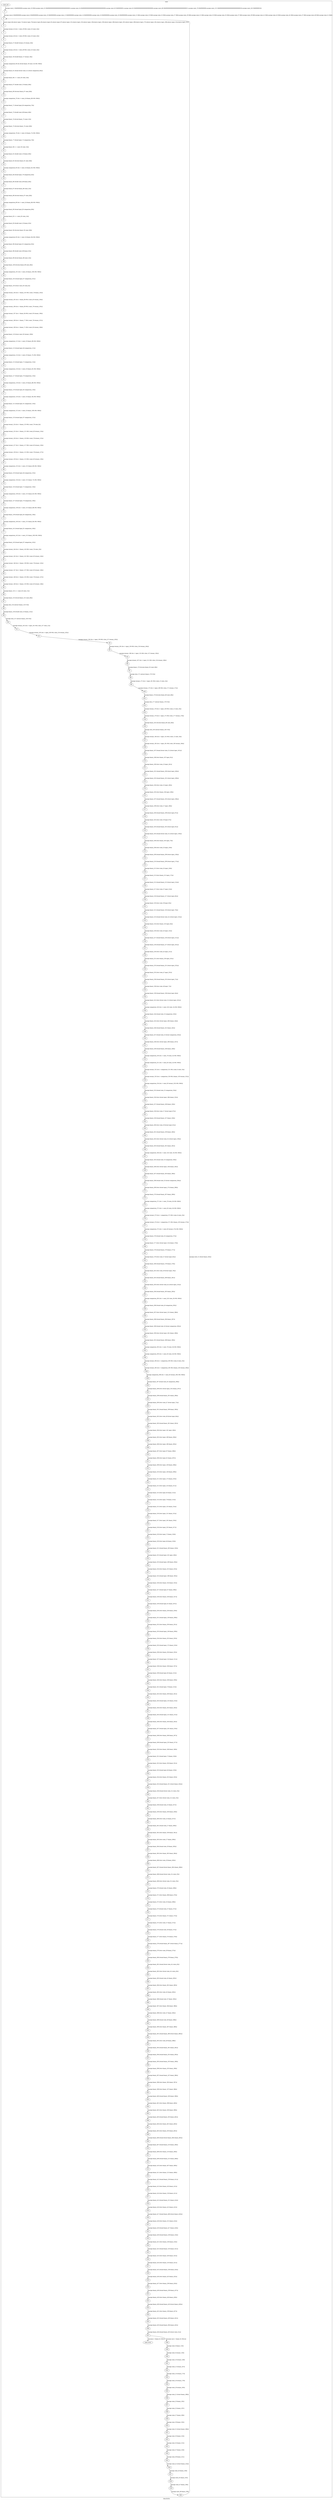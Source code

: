 digraph G {
label="Btor2XCFA";
subgraph cluster_0 {
label="main";
main_init[];
l1[];
l3[];
l4[];
l5[];
l6[];
l7[];
l8[];
l9[];
l10[];
l11[];
l12[];
l13[];
l14[];
l15[];
l16[];
l17[];
l18[];
l19[];
l20[];
l21[];
l22[];
l23[];
l24[];
l25[];
l26[];
l27[];
l28[];
l29[];
l30[];
l31[];
l32[];
l33[];
l34[];
l35[];
l36[];
l37[];
l38[];
l39[];
l40[];
l41[];
l42[];
l43[];
l44[];
l45[];
l46[];
l47[];
l48[];
l49[];
l50[];
l51[];
l52[];
l53[];
l54[];
l55[];
l56[];
l57[];
l58[];
l59[];
l60[];
l61[];
l62[];
l63[];
l64[];
l65[];
l66[];
l67[];
l68[];
l69[];
l70[];
l71[];
l72[];
l73[];
l74[];
l75[];
l76[];
l77[];
l78[];
l79[];
l80[];
l81[];
l82[];
l83[];
l84[];
l85[];
l86[];
l87[];
l88[];
l89[];
l90[];
l91[];
l92[];
l93[];
l94[];
l95[];
l96[];
l97[];
l98[];
l99[];
l100[];
l101[];
l102[];
l103[];
l104[];
l105[];
l106[];
l107[];
l108[];
l109[];
l110[];
l111[];
l112[];
l113[];
l114[];
l115[];
l116[];
l117[];
l118[];
l119[];
l120[];
l121[];
l122[];
l123[];
l124[];
l125[];
l126[];
l127[];
l128[];
l129[];
l130[];
l131[];
l132[];
l133[];
l134[];
l135[];
l136[];
l137[];
l138[];
l139[];
l140[];
l141[];
l142[];
l143[];
l144[];
l145[];
l146[];
l147[];
l148[];
l149[];
l150[];
l151[];
l152[];
l153[];
l154[];
l155[];
l156[];
l157[];
l158[];
l159[];
l160[];
l161[];
l162[];
l163[];
l164[];
l165[];
l166[];
l167[];
l168[];
l169[];
l170[];
l171[];
l172[];
l173[];
l174[];
l175[];
l176[];
l177[];
l178[];
l179[];
l180[];
l181[];
l182[];
l183[];
l184[];
l185[];
l186[];
l187[];
l188[];
l189[];
l190[];
l191[];
l192[];
l193[];
l194[];
l195[];
l196[];
l197[];
l198[];
l199[];
l200[];
l201[];
l202[];
l203[];
l204[];
l205[];
l206[];
l207[];
l208[];
l209[];
l210[];
l211[];
l212[];
l213[];
l214[];
l215[];
l216[];
l217[];
l218[];
l219[];
l220[];
l221[];
l222[];
l223[];
l224[];
l225[];
l226[];
l227[];
l228[];
l229[];
l230[];
l231[];
l232[];
l233[];
l234[];
l235[];
l236[];
l237[];
l238[];
l239[];
l240[];
l241[];
l242[];
l243[];
l244[];
l245[];
l246[];
l247[];
l248[];
l249[];
l250[];
l251[];
l252[];
l253[];
l254[];
l255[];
l256[];
l257[];
l258[];
l259[];
l260[];
l261[];
l262[];
l263[];
l264[];
l265[];
l266[];
l267[];
l268[];
l269[];
l270[];
l271[];
l272[];
l273[];
l274[];
l275[];
l276[];
l277[];
l278[];
l279[];
l280[];
l281[];
l282[];
l283[];
l284[];
l285[];
l286[];
l287[];
l288[];
l289[];
l290[];
l291[];
l292[];
l293[];
l294[];
l295[];
l296[];
l297[];
l298[];
l299[];
l300[];
l301[];
l302[];
l303[];
l304[];
l305[];
l306[];
l307[];
l308[];
l309[];
l310[];
l311[];
l312[];
l313[];
l314[];
l315[];
l316[];
l317[];
l318[];
l319[];
l320[];
l321[];
l322[];
l323[];
l324[];
l325[];
l326[];
l327[];
l328[];
l329[];
l330[];
l331[];
l332[];
l333[];
l334[];
l335[];
l336[];
l337[];
main_error[];
l338[];
l339[];
l340[];
l341[];
l342[];
l343[];
l344[];
l345[];
l346[];
l347[];
l348[];
l349[];
l350[];
l351[];
l352[];
l353[];
l354[];
l355[];
l356[];
l357[];
l358[];
l359[];
l360[];
main_init -> l1 [label="[(assign const_5 #b00000000),(assign const_20 #b0),(assign const_53 #b00000000000000000000000000000001),(assign const_54 #b00000000000000000000000000000000),(assign const_63 #b00000001),(assign const_65 #b000000000000000000000000),(assign const_68 #b00000000000000000000000000000011),(assign const_78 #b00000000),(assign const_131 #b00000000000000000000000000000010),(assign const_242 #b00000010)] "];
l3 -> l4 [label="[(havoc input_64),(havoc input_72),(havoc input_79),(havoc input_85),(havoc input_91),(havoc input_97),(havoc input_151),(havoc input_155),(havoc input_158),(havoc input_159),(havoc input_160),(havoc input_161),(havoc input_169),(havoc input_175),(havoc input_181),(havoc input_196),(havoc input_214),(havoc input_232)] "];
l4 -> l5 [label="[(assign ternary_55 (ite (= state_29 #b1) const_53 const_54))] "];
l5 -> l6 [label="[(assign ternary_56 (ite (= state_39 #b1) const_53 const_54))] "];
l6 -> l7 [label="[(assign binary_57 (bvadd ternary_55 ternary_56))] "];
l7 -> l8 [label="[(assign ternary_58 (ite (= state_49 #b1) const_53 const_54))] "];
l8 -> l9 [label="[(assign binary_59 (bvadd binary_57 ternary_58))] "];
l9 -> l10 [label="[(assign comparison_60 (ite (bvule binary_59 const_53) #b1 #b0))] "];
l10 -> l11 [label="[(assign binary_61 (bvand (bvnot state_51) (bvnot comparison_60)))] "];
l11 -> l12 [label="[(assign binary_66 (++ const_65 state_18))] "];
l12 -> l13 [label="[(assign binary_67 (bvadd const_53 binary_66))] "];
l13 -> l14 [label="[(assign binary_69 (bvsrem binary_67 const_68))] "];
l14 -> l15 [label="[(assign comparison_70 (ite (= const_54 binary_69) #b1 #b0))] "];
l15 -> l16 [label="[(assign binary_71 (bvand input_64 comparison_70))] "];
l16 -> l17 [label="[(assign binary_73 (bvadd const_68 binary_66))] "];
l17 -> l18 [label="[(assign binary_74 (bvsub binary_73 const_53))] "];
l18 -> l19 [label="[(assign binary_75 (bvsrem binary_74 const_68))] "];
l19 -> l20 [label="[(assign comparison_76 (ite (= const_54 binary_75) #b1 #b0))] "];
l20 -> l21 [label="[(assign binary_77 (bvand input_72 comparison_76))] "];
l21 -> l22 [label="[(assign binary_80 (++ const_65 state_16))] "];
l22 -> l23 [label="[(assign binary_81 (bvadd const_53 binary_80))] "];
l23 -> l24 [label="[(assign binary_82 (bvsrem binary_81 const_68))] "];
l24 -> l25 [label="[(assign comparison_83 (ite (= const_54 binary_82) #b1 #b0))] "];
l25 -> l26 [label="[(assign binary_84 (bvand input_79 comparison_83))] "];
l26 -> l27 [label="[(assign binary_86 (bvadd const_68 binary_80))] "];
l27 -> l28 [label="[(assign binary_87 (bvsub binary_86 const_53))] "];
l28 -> l29 [label="[(assign binary_88 (bvsrem binary_87 const_68))] "];
l29 -> l30 [label="[(assign comparison_89 (ite (= const_54 binary_88) #b1 #b0))] "];
l30 -> l31 [label="[(assign binary_90 (bvand input_85 comparison_89))] "];
l31 -> l32 [label="[(assign binary_92 (++ const_65 state_14))] "];
l32 -> l33 [label="[(assign binary_93 (bvadd const_53 binary_92))] "];
l33 -> l34 [label="[(assign binary_94 (bvsrem binary_93 const_68))] "];
l34 -> l35 [label="[(assign comparison_95 (ite (= const_54 binary_94) #b1 #b0))] "];
l35 -> l36 [label="[(assign binary_96 (bvand input_91 comparison_95))] "];
l36 -> l37 [label="[(assign binary_98 (bvadd const_68 binary_92))] "];
l37 -> l38 [label="[(assign binary_99 (bvsub binary_98 const_53))] "];
l38 -> l39 [label="[(assign binary_100 (bvsrem binary_99 const_68))] "];
l39 -> l40 [label="[(assign comparison_101 (ite (= const_54 binary_100) #b1 #b0))] "];
l40 -> l41 [label="[(assign binary_102 (bvand input_97 comparison_101))] "];
l41 -> l42 [label="[(assign binary_103 (bvxor const_63 state_6))] "];
l42 -> l43 [label="[(assign ternary_104 (ite (= binary_102 #b1) const_78 binary_103))] "];
l43 -> l44 [label="[(assign ternary_105 (ite (= binary_96 #b1) const_63 ternary_104))] "];
l44 -> l45 [label="[(assign ternary_106 (ite (= binary_90 #b1) const_78 ternary_105))] "];
l45 -> l46 [label="[(assign ternary_107 (ite (= binary_84 #b1) const_63 ternary_106))] "];
l46 -> l47 [label="[(assign ternary_108 (ite (= binary_77 #b1) const_78 ternary_107))] "];
l47 -> l48 [label="[(assign ternary_109 (ite (= binary_71 #b1) const_63 ternary_108))] "];
l48 -> l49 [label="[(assign binary_110 (bvxor const_63 ternary_109))] "];
l49 -> l50 [label="[(assign comparison_112 (ite (= const_53 binary_69) #b1 #b0))] "];
l50 -> l51 [label="[(assign binary_113 (bvand input_64 comparison_112))] "];
l51 -> l52 [label="[(assign comparison_114 (ite (= const_53 binary_75) #b1 #b0))] "];
l52 -> l53 [label="[(assign binary_115 (bvand input_72 comparison_114))] "];
l53 -> l54 [label="[(assign comparison_116 (ite (= const_53 binary_82) #b1 #b0))] "];
l54 -> l55 [label="[(assign binary_117 (bvand input_79 comparison_116))] "];
l55 -> l56 [label="[(assign comparison_118 (ite (= const_53 binary_88) #b1 #b0))] "];
l56 -> l57 [label="[(assign binary_119 (bvand input_85 comparison_118))] "];
l57 -> l58 [label="[(assign comparison_120 (ite (= const_53 binary_94) #b1 #b0))] "];
l58 -> l59 [label="[(assign binary_121 (bvand input_91 comparison_120))] "];
l59 -> l60 [label="[(assign comparison_122 (ite (= const_53 binary_100) #b1 #b0))] "];
l60 -> l61 [label="[(assign binary_123 (bvand input_97 comparison_122))] "];
l61 -> l62 [label="[(assign ternary_124 (ite (= binary_123 #b1) const_78 state_8))] "];
l62 -> l63 [label="[(assign ternary_125 (ite (= binary_121 #b1) const_63 ternary_124))] "];
l63 -> l64 [label="[(assign ternary_126 (ite (= binary_119 #b1) const_78 ternary_125))] "];
l64 -> l65 [label="[(assign ternary_127 (ite (= binary_117 #b1) const_63 ternary_126))] "];
l65 -> l66 [label="[(assign ternary_128 (ite (= binary_115 #b1) const_78 ternary_127))] "];
l66 -> l67 [label="[(assign ternary_129 (ite (= binary_113 #b1) const_63 ternary_128))] "];
l67 -> l68 [label="[(assign comparison_132 (ite (= const_131 binary_69) #b1 #b0))] "];
l68 -> l69 [label="[(assign binary_133 (bvand input_64 comparison_132))] "];
l69 -> l70 [label="[(assign comparison_134 (ite (= const_131 binary_75) #b1 #b0))] "];
l70 -> l71 [label="[(assign binary_135 (bvand input_72 comparison_134))] "];
l71 -> l72 [label="[(assign comparison_136 (ite (= const_131 binary_82) #b1 #b0))] "];
l72 -> l73 [label="[(assign binary_137 (bvand input_79 comparison_136))] "];
l73 -> l74 [label="[(assign comparison_138 (ite (= const_131 binary_88) #b1 #b0))] "];
l74 -> l75 [label="[(assign binary_139 (bvand input_85 comparison_138))] "];
l75 -> l76 [label="[(assign comparison_140 (ite (= const_131 binary_94) #b1 #b0))] "];
l76 -> l77 [label="[(assign binary_141 (bvand input_91 comparison_140))] "];
l77 -> l78 [label="[(assign comparison_142 (ite (= const_131 binary_100) #b1 #b0))] "];
l78 -> l79 [label="[(assign binary_143 (bvand input_97 comparison_142))] "];
l79 -> l80 [label="[(assign ternary_144 (ite (= binary_143 #b1) const_78 state_10))] "];
l80 -> l81 [label="[(assign ternary_145 (ite (= binary_141 #b1) const_63 ternary_144))] "];
l81 -> l82 [label="[(assign ternary_146 (ite (= binary_139 #b1) const_78 ternary_145))] "];
l82 -> l83 [label="[(assign ternary_147 (ite (= binary_137 #b1) const_63 ternary_146))] "];
l83 -> l84 [label="[(assign ternary_148 (ite (= binary_135 #b1) const_78 ternary_147))] "];
l84 -> l85 [label="[(assign ternary_149 (ite (= binary_133 #b1) const_63 ternary_148))] "];
l85 -> l86 [label="[(assign binary_152 (++ const_65 state_12))] "];
l86 -> l87 [label="[(assign binary_153 (bvsub binary_152 const_68))] "];
l87 -> l88 [label="[(assign slice_154 (extract binary_153 0 8))] "];
l88 -> l89 [label="[(assign binary_156 (bvadd const_53 binary_152))] "];
l89 -> l90 [label="[(assign slice_157 (extract binary_156 0 8))] "];
l90 -> l91 [label="[(assign ternary_162 (ite (= input_161 #b1) slice_157 state_12))] "];
l91 -> l92 [label="[(assign ternary_163 (ite (= input_160 #b1) slice_154 ternary_162))] "];
l92 -> l93 [label="[(assign ternary_164 (ite (= input_159 #b1) slice_157 ternary_163))] "];
l93 -> l94 [label="[(assign ternary_165 (ite (= input_158 #b1) slice_154 ternary_164))] "];
l94 -> l95 [label="[(assign ternary_166 (ite (= input_155 #b1) slice_157 ternary_165))] "];
l95 -> l96 [label="[(assign ternary_167 (ite (= input_151 #b1) slice_154 ternary_166))] "];
l96 -> l97 [label="[(assign binary_170 (bvsrem binary_92 const_68))] "];
l97 -> l98 [label="[(assign slice_171 (extract binary_170 0 8))] "];
l98 -> l99 [label="[(assign ternary_172 (ite (= input_161 #b1) state_12 state_14))] "];
l99 -> l100 [label="[(assign ternary_173 (ite (= input_169 #b1) slice_171 ternary_172))] "];
l100 -> l101 [label="[(assign binary_176 (bvsrem binary_80 const_68))] "];
l101 -> l102 [label="[(assign slice_177 (extract binary_176 0 8))] "];
l102 -> l103 [label="[(assign ternary_178 (ite (= input_159 #b1) state_12 state_16))] "];
l103 -> l104 [label="[(assign ternary_179 (ite (= input_175 #b1) slice_177 ternary_178))] "];
l104 -> l105 [label="[(assign binary_182 (bvsrem binary_66 const_68))] "];
l105 -> l106 [label="[(assign slice_183 (extract binary_182 0 8))] "];
l106 -> l107 [label="[(assign ternary_184 (ite (= input_155 #b1) state_12 state_18))] "];
l107 -> l108 [label="[(assign ternary_185 (ite (= input_181 #b1) slice_183 ternary_184))] "];
l108 -> l109 [label="[(assign binary_187 (bvand (bvnot state_21) (bvnot input_161)))] "];
l109 -> l110 [label="[(assign binary_188 (bvor binary_187 input_91))] "];
l110 -> l111 [label="[(assign binary_190 (bvor state_23 input_161))] "];
l111 -> l112 [label="[(assign binary_191 (bvand binary_190 (bvnot input_160)))] "];
l112 -> l113 [label="[(assign binary_192 (bvand binary_191 (bvnot input_169)))] "];
l113 -> l114 [label="[(assign binary_194 (bvor state_25 input_160))] "];
l114 -> l115 [label="[(assign binary_195 (bvor binary_194 input_169))] "];
l115 -> l116 [label="[(assign binary_197 (bvand binary_195 (bvnot input_196)))] "];
l116 -> l117 [label="[(assign binary_199 (bvor state_27 input_196))] "];
l117 -> l118 [label="[(assign binary_200 (bvand binary_199 (bvnot input_97)))] "];
l118 -> l119 [label="[(assign binary_202 (bvor state_29 input_97))] "];
l119 -> l120 [label="[(assign binary_203 (bvand binary_202 (bvnot input_91)))] "];
l120 -> l121 [label="[(assign binary_205 (bvand (bvnot state_31) (bvnot input_159)))] "];
l121 -> l122 [label="[(assign binary_206 (bvor binary_205 input_79))] "];
l122 -> l123 [label="[(assign binary_208 (bvor state_33 input_159))] "];
l123 -> l124 [label="[(assign binary_209 (bvand binary_208 (bvnot input_158)))] "];
l124 -> l125 [label="[(assign binary_210 (bvand binary_209 (bvnot input_175)))] "];
l125 -> l126 [label="[(assign binary_212 (bvor state_35 input_158))] "];
l126 -> l127 [label="[(assign binary_213 (bvor binary_212 input_175))] "];
l127 -> l128 [label="[(assign binary_215 (bvand binary_213 (bvnot input_214)))] "];
l128 -> l129 [label="[(assign binary_217 (bvor state_37 input_214))] "];
l129 -> l130 [label="[(assign binary_218 (bvand binary_217 (bvnot input_85)))] "];
l130 -> l131 [label="[(assign binary_220 (bvor state_39 input_85))] "];
l131 -> l132 [label="[(assign binary_221 (bvand binary_220 (bvnot input_79)))] "];
l132 -> l133 [label="[(assign binary_223 (bvand (bvnot state_41) (bvnot input_155)))] "];
l133 -> l134 [label="[(assign binary_224 (bvor binary_223 input_64))] "];
l134 -> l135 [label="[(assign binary_226 (bvor state_43 input_155))] "];
l135 -> l136 [label="[(assign binary_227 (bvand binary_226 (bvnot input_151)))] "];
l136 -> l137 [label="[(assign binary_228 (bvand binary_227 (bvnot input_181)))] "];
l137 -> l138 [label="[(assign binary_230 (bvor state_45 input_151))] "];
l138 -> l139 [label="[(assign binary_231 (bvor binary_230 input_181))] "];
l139 -> l140 [label="[(assign binary_233 (bvand binary_231 (bvnot input_232)))] "];
l140 -> l141 [label="[(assign binary_235 (bvor state_47 input_232))] "];
l141 -> l142 [label="[(assign binary_236 (bvand binary_235 (bvnot input_72)))] "];
l142 -> l143 [label="[(assign binary_238 (bvor state_49 input_72))] "];
l143 -> l144 [label="[(assign binary_239 (bvand binary_238 (bvnot input_64)))] "];
l144 -> l145 [label="[(assign binary_241 (bvor (bvnot state_21) (bvnot input_161)))] "];
l145 -> l146 [label="[(assign comparison_243 (ite (= const_242 state_14) #b1 #b0))] "];
l146 -> l147 [label="[(assign binary_244 (bvand state_23 comparison_243))] "];
l147 -> l148 [label="[(assign binary_245 (bvor (bvnot input_160) binary_244))] "];
l148 -> l149 [label="[(assign binary_246 (bvand binary_241 binary_245))] "];
l149 -> l150 [label="[(assign binary_247 (bvand state_23 (bvnot comparison_243)))] "];
l150 -> l151 [label="[(assign binary_248 (bvor (bvnot input_169) binary_247))] "];
l151 -> l152 [label="[(assign binary_249 (bvand binary_246 binary_248))] "];
l152 -> l153 [label="[(assign comparison_250 (ite (= const_78 state_14) #b1 #b0))] "];
l153 -> l154 [label="[(assign comparison_251 (ite (= const_63 state_14) #b1 #b0))] "];
l154 -> l155 [label="[(assign ternary_252 (ite (= comparison_251 #b1) state_8 state_10))] "];
l155 -> l156 [label="[(assign ternary_253 (ite (= comparison_250 #b1) binary_103 ternary_252))] "];
l156 -> l157 [label="[(assign comparison_254 (ite (= const_63 ternary_253) #b1 #b0))] "];
l157 -> l158 [label="[(assign binary_255 (bvand state_25 comparison_254))] "];
l158 -> l159 [label="[(assign binary_256 (bvor (bvnot input_196) binary_255))] "];
l159 -> l160 [label="[(assign binary_257 (bvand binary_249 binary_256))] "];
l160 -> l161 [label="[(assign binary_258 (bvor state_27 (bvnot input_97)))] "];
l161 -> l162 [label="[(assign binary_259 (bvand binary_257 binary_258))] "];
l162 -> l163 [label="[(assign binary_260 (bvor state_29 (bvnot input_91)))] "];
l163 -> l164 [label="[(assign binary_261 (bvand binary_259 binary_260))] "];
l164 -> l165 [label="[(assign binary_262 (bvor (bvnot state_31) (bvnot input_159)))] "];
l165 -> l166 [label="[(assign binary_263 (bvand binary_261 binary_262))] "];
l166 -> l167 [label="[(assign comparison_264 (ite (= const_242 state_16) #b1 #b0))] "];
l167 -> l168 [label="[(assign binary_265 (bvand state_33 comparison_264))] "];
l168 -> l169 [label="[(assign binary_266 (bvor (bvnot input_158) binary_265))] "];
l169 -> l170 [label="[(assign binary_267 (bvand binary_263 binary_266))] "];
l170 -> l171 [label="[(assign binary_268 (bvand state_33 (bvnot comparison_264)))] "];
l171 -> l172 [label="[(assign binary_269 (bvor (bvnot input_175) binary_268))] "];
l172 -> l173 [label="[(assign binary_270 (bvand binary_267 binary_269))] "];
l173 -> l174 [label="[(assign comparison_271 (ite (= const_78 state_16) #b1 #b0))] "];
l174 -> l175 [label="[(assign comparison_272 (ite (= const_63 state_16) #b1 #b0))] "];
l175 -> l176 [label="[(assign ternary_273 (ite (= comparison_272 #b1) state_8 state_10))] "];
l176 -> l177 [label="[(assign ternary_274 (ite (= comparison_271 #b1) binary_103 ternary_273))] "];
l177 -> l178 [label="[(assign comparison_275 (ite (= const_63 ternary_274) #b1 #b0))] "];
l178 -> l179 [label="[(assign binary_276 (bvand state_35 comparison_275))] "];
l179 -> l180 [label="[(assign binary_277 (bvor (bvnot input_214) binary_276))] "];
l180 -> l181 [label="[(assign binary_278 (bvand binary_270 binary_277))] "];
l181 -> l182 [label="[(assign binary_279 (bvor state_37 (bvnot input_85)))] "];
l182 -> l183 [label="[(assign binary_280 (bvand binary_278 binary_279))] "];
l183 -> l184 [label="[(assign binary_281 (bvor state_39 (bvnot input_79)))] "];
l184 -> l185 [label="[(assign binary_282 (bvand binary_280 binary_281))] "];
l185 -> l186 [label="[(assign binary_283 (bvor (bvnot state_41) (bvnot input_155)))] "];
l186 -> l187 [label="[(assign binary_284 (bvand binary_282 binary_283))] "];
l187 -> l188 [label="[(assign comparison_285 (ite (= const_242 state_18) #b1 #b0))] "];
l188 -> l189 [label="[(assign binary_286 (bvand state_43 comparison_285))] "];
l189 -> l190 [label="[(assign binary_287 (bvor (bvnot input_151) binary_286))] "];
l190 -> l191 [label="[(assign binary_288 (bvand binary_284 binary_287))] "];
l191 -> l192 [label="[(assign binary_289 (bvand state_43 (bvnot comparison_285)))] "];
l192 -> l193 [label="[(assign binary_290 (bvor (bvnot input_181) binary_289))] "];
l193 -> l194 [label="[(assign binary_291 (bvand binary_288 binary_290))] "];
l194 -> l195 [label="[(assign comparison_292 (ite (= const_78 state_18) #b1 #b0))] "];
l195 -> l196 [label="[(assign comparison_293 (ite (= const_63 state_18) #b1 #b0))] "];
l196 -> l197 [label="[(assign ternary_294 (ite (= comparison_293 #b1) state_8 state_10))] "];
l197 -> l198 [label="[(assign ternary_295 (ite (= comparison_292 #b1) binary_103 ternary_294))] "];
l198 -> l199 [label="[(assign comparison_296 (ite (= const_63 ternary_295) #b1 #b0))] "];
l199 -> l200 [label="[(assign binary_297 (bvand state_45 comparison_296))] "];
l200 -> l201 [label="[(assign binary_298 (bvor (bvnot input_232) binary_297))] "];
l201 -> l202 [label="[(assign binary_299 (bvand binary_291 binary_298))] "];
l202 -> l203 [label="[(assign binary_300 (bvor state_47 (bvnot input_72)))] "];
l203 -> l204 [label="[(assign binary_301 (bvand binary_299 binary_300))] "];
l204 -> l205 [label="[(assign binary_302 (bvor state_49 (bvnot input_64)))] "];
l205 -> l206 [label="[(assign binary_303 (bvand binary_301 binary_302))] "];
l206 -> l207 [label="[(assign binary_304 (bvor input_161 input_160))] "];
l207 -> l208 [label="[(assign binary_305 (bvor input_169 binary_304))] "];
l208 -> l209 [label="[(assign binary_306 (bvor input_196 binary_305))] "];
l209 -> l210 [label="[(assign binary_307 (bvor input_97 binary_306))] "];
l210 -> l211 [label="[(assign binary_308 (bvor input_91 binary_307))] "];
l211 -> l212 [label="[(assign binary_309 (bvor input_159 binary_308))] "];
l212 -> l213 [label="[(assign binary_310 (bvor input_158 binary_309))] "];
l213 -> l214 [label="[(assign binary_311 (bvor input_175 binary_310))] "];
l214 -> l215 [label="[(assign binary_312 (bvor input_214 binary_311))] "];
l215 -> l216 [label="[(assign binary_313 (bvor input_85 binary_312))] "];
l216 -> l217 [label="[(assign binary_314 (bvor input_79 binary_313))] "];
l217 -> l218 [label="[(assign binary_315 (bvor input_155 binary_314))] "];
l218 -> l219 [label="[(assign binary_316 (bvor input_151 binary_315))] "];
l219 -> l220 [label="[(assign binary_317 (bvor input_181 binary_316))] "];
l220 -> l221 [label="[(assign binary_318 (bvor input_232 binary_317))] "];
l221 -> l222 [label="[(assign binary_319 (bvor input_72 binary_318))] "];
l222 -> l223 [label="[(assign binary_320 (bvor input_64 binary_319))] "];
l223 -> l224 [label="[(assign binary_321 (bvand binary_303 binary_320))] "];
l224 -> l225 [label="[(assign binary_322 (bvand input_161 input_160))] "];
l225 -> l226 [label="[(assign binary_323 (bvand input_169 binary_304))] "];
l226 -> l227 [label="[(assign binary_324 (bvor binary_322 binary_323))] "];
l227 -> l228 [label="[(assign binary_325 (bvand input_196 binary_305))] "];
l228 -> l229 [label="[(assign binary_326 (bvor binary_324 binary_325))] "];
l229 -> l230 [label="[(assign binary_327 (bvand input_97 binary_306))] "];
l230 -> l231 [label="[(assign binary_328 (bvor binary_326 binary_327))] "];
l231 -> l232 [label="[(assign binary_329 (bvand input_91 binary_307))] "];
l232 -> l233 [label="[(assign binary_330 (bvor binary_328 binary_329))] "];
l233 -> l234 [label="[(assign binary_331 (bvand input_159 binary_308))] "];
l234 -> l235 [label="[(assign binary_332 (bvor binary_330 binary_331))] "];
l235 -> l236 [label="[(assign binary_333 (bvand input_158 binary_309))] "];
l236 -> l237 [label="[(assign binary_334 (bvor binary_332 binary_333))] "];
l237 -> l238 [label="[(assign binary_335 (bvand input_175 binary_310))] "];
l238 -> l239 [label="[(assign binary_336 (bvor binary_334 binary_335))] "];
l239 -> l240 [label="[(assign binary_337 (bvand input_214 binary_311))] "];
l240 -> l241 [label="[(assign binary_338 (bvor binary_336 binary_337))] "];
l241 -> l242 [label="[(assign binary_339 (bvand input_85 binary_312))] "];
l242 -> l243 [label="[(assign binary_340 (bvor binary_338 binary_339))] "];
l243 -> l244 [label="[(assign binary_341 (bvand input_79 binary_313))] "];
l244 -> l245 [label="[(assign binary_342 (bvor binary_340 binary_341))] "];
l245 -> l246 [label="[(assign binary_343 (bvand input_155 binary_314))] "];
l246 -> l247 [label="[(assign binary_344 (bvor binary_342 binary_343))] "];
l247 -> l248 [label="[(assign binary_345 (bvand input_151 binary_315))] "];
l248 -> l249 [label="[(assign binary_346 (bvor binary_344 binary_345))] "];
l249 -> l250 [label="[(assign binary_347 (bvand input_181 binary_316))] "];
l250 -> l251 [label="[(assign binary_348 (bvor binary_346 binary_347))] "];
l251 -> l252 [label="[(assign binary_349 (bvand input_232 binary_317))] "];
l252 -> l253 [label="[(assign binary_350 (bvor binary_348 binary_349))] "];
l253 -> l254 [label="[(assign binary_351 (bvand input_72 binary_318))] "];
l254 -> l255 [label="[(assign binary_352 (bvor binary_350 binary_351))] "];
l255 -> l256 [label="[(assign binary_353 (bvand input_64 binary_319))] "];
l256 -> l257 [label="[(assign binary_354 (bvor binary_352 binary_353))] "];
l257 -> l258 [label="[(assign binary_355 (bvand binary_321 (bvnot binary_354)))] "];
l258 -> l259 [label="[(assign binary_356 (bvand (bvnot state_21) state_23))] "];
l259 -> l260 [label="[(assign binary_357 (bvor (bvnot state_21) state_23))] "];
l260 -> l261 [label="[(assign binary_358 (bvand state_25 binary_357))] "];
l261 -> l262 [label="[(assign binary_359 (bvor binary_356 binary_358))] "];
l262 -> l263 [label="[(assign binary_360 (bvor state_25 binary_357))] "];
l263 -> l264 [label="[(assign binary_361 (bvand state_27 binary_360))] "];
l264 -> l265 [label="[(assign binary_362 (bvor binary_359 binary_361))] "];
l265 -> l266 [label="[(assign binary_363 (bvor state_27 binary_360))] "];
l266 -> l267 [label="[(assign binary_364 (bvand state_29 binary_363))] "];
l267 -> l268 [label="[(assign binary_365 (bvor binary_362 binary_364))] "];
l268 -> l269 [label="[(assign binary_366 (bvor state_29 binary_363))] "];
l269 -> l270 [label="[(assign binary_367 (bvand (bvnot binary_365) binary_366))] "];
l270 -> l271 [label="[(assign binary_368 (bvand (bvnot state_31) state_33))] "];
l271 -> l272 [label="[(assign binary_369 (bvor (bvnot state_31) state_33))] "];
l272 -> l273 [label="[(assign binary_370 (bvand state_35 binary_369))] "];
l273 -> l274 [label="[(assign binary_371 (bvor binary_368 binary_370))] "];
l274 -> l275 [label="[(assign binary_372 (bvor state_35 binary_369))] "];
l275 -> l276 [label="[(assign binary_373 (bvand state_37 binary_372))] "];
l276 -> l277 [label="[(assign binary_374 (bvor binary_371 binary_373))] "];
l277 -> l278 [label="[(assign binary_375 (bvor state_37 binary_372))] "];
l278 -> l279 [label="[(assign binary_376 (bvand state_39 binary_375))] "];
l279 -> l280 [label="[(assign binary_377 (bvor binary_374 binary_376))] "];
l280 -> l281 [label="[(assign binary_378 (bvand binary_367 (bvnot binary_377)))] "];
l281 -> l282 [label="[(assign binary_379 (bvor state_39 binary_375))] "];
l282 -> l283 [label="[(assign binary_380 (bvand binary_378 binary_379))] "];
l283 -> l284 [label="[(assign binary_381 (bvand (bvnot state_41) state_43))] "];
l284 -> l285 [label="[(assign binary_382 (bvor (bvnot state_41) state_43))] "];
l285 -> l286 [label="[(assign binary_383 (bvand state_45 binary_382))] "];
l286 -> l287 [label="[(assign binary_384 (bvor binary_381 binary_383))] "];
l287 -> l288 [label="[(assign binary_385 (bvor state_45 binary_382))] "];
l288 -> l289 [label="[(assign binary_386 (bvand state_47 binary_385))] "];
l289 -> l290 [label="[(assign binary_387 (bvor binary_384 binary_386))] "];
l290 -> l291 [label="[(assign binary_388 (bvor state_47 binary_385))] "];
l291 -> l292 [label="[(assign binary_389 (bvand state_49 binary_388))] "];
l292 -> l293 [label="[(assign binary_390 (bvor binary_387 binary_389))] "];
l293 -> l294 [label="[(assign binary_391 (bvand binary_380 (bvnot binary_390)))] "];
l294 -> l295 [label="[(assign binary_392 (bvor state_49 binary_388))] "];
l295 -> l296 [label="[(assign binary_393 (bvand binary_391 binary_392))] "];
l296 -> l297 [label="[(assign binary_394 (bvand binary_355 binary_393))] "];
l297 -> l298 [label="[(assign binary_395 (bvand binary_192 binary_188))] "];
l298 -> l299 [label="[(assign binary_396 (bvor binary_192 binary_188))] "];
l299 -> l300 [label="[(assign binary_397 (bvand binary_197 binary_396))] "];
l300 -> l301 [label="[(assign binary_398 (bvor binary_395 binary_397))] "];
l301 -> l302 [label="[(assign binary_399 (bvor binary_197 binary_396))] "];
l302 -> l303 [label="[(assign binary_400 (bvand binary_200 binary_399))] "];
l303 -> l304 [label="[(assign binary_401 (bvor binary_398 binary_400))] "];
l304 -> l305 [label="[(assign binary_402 (bvor binary_200 binary_399))] "];
l305 -> l306 [label="[(assign binary_403 (bvand binary_203 binary_402))] "];
l306 -> l307 [label="[(assign binary_404 (bvor binary_401 binary_403))] "];
l307 -> l308 [label="[(assign binary_405 (bvor binary_203 binary_402))] "];
l308 -> l309 [label="[(assign binary_406 (bvand (bvnot binary_404) binary_405))] "];
l309 -> l310 [label="[(assign binary_407 (bvand binary_210 binary_206))] "];
l310 -> l311 [label="[(assign binary_408 (bvor binary_210 binary_206))] "];
l311 -> l312 [label="[(assign binary_409 (bvand binary_215 binary_408))] "];
l312 -> l313 [label="[(assign binary_410 (bvor binary_407 binary_409))] "];
l313 -> l314 [label="[(assign binary_411 (bvor binary_215 binary_408))] "];
l314 -> l315 [label="[(assign binary_412 (bvand binary_218 binary_411))] "];
l315 -> l316 [label="[(assign binary_413 (bvor binary_410 binary_412))] "];
l316 -> l317 [label="[(assign binary_414 (bvor binary_218 binary_411))] "];
l317 -> l318 [label="[(assign binary_415 (bvand binary_221 binary_414))] "];
l318 -> l319 [label="[(assign binary_416 (bvor binary_413 binary_415))] "];
l319 -> l320 [label="[(assign binary_417 (bvand binary_406 (bvnot binary_416)))] "];
l320 -> l321 [label="[(assign binary_418 (bvor binary_221 binary_414))] "];
l321 -> l322 [label="[(assign binary_419 (bvand binary_417 binary_418))] "];
l322 -> l323 [label="[(assign binary_420 (bvand binary_228 binary_224))] "];
l323 -> l324 [label="[(assign binary_421 (bvor binary_228 binary_224))] "];
l324 -> l325 [label="[(assign binary_422 (bvand binary_233 binary_421))] "];
l325 -> l326 [label="[(assign binary_423 (bvor binary_420 binary_422))] "];
l326 -> l327 [label="[(assign binary_424 (bvor binary_233 binary_421))] "];
l327 -> l328 [label="[(assign binary_425 (bvand binary_236 binary_424))] "];
l328 -> l329 [label="[(assign binary_426 (bvor binary_423 binary_425))] "];
l329 -> l330 [label="[(assign binary_427 (bvor binary_236 binary_424))] "];
l330 -> l331 [label="[(assign binary_428 (bvand binary_239 binary_427))] "];
l331 -> l332 [label="[(assign binary_429 (bvor binary_426 binary_428))] "];
l332 -> l333 [label="[(assign binary_430 (bvand binary_419 (bvnot binary_429)))] "];
l333 -> l334 [label="[(assign binary_431 (bvor binary_239 binary_427))] "];
l334 -> l335 [label="[(assign binary_432 (bvand binary_430 binary_431))] "];
l335 -> l336 [label="[(assign binary_433 (bvand binary_394 binary_432))] "];
l336 -> l337 [label="[(assign binary_434 (bvand binary_433 (bvnot state_51)))] "];
l337 -> main_error [label="[(assume (= binary_61 #b1))] "];
l337 -> l338 [label="[(assume (not (= binary_61 #b1)))] "];
l338 -> l339 [label="[(assign state_6 binary_110)] "];
l339 -> l340 [label="[(assign state_8 ternary_129)] "];
l340 -> l341 [label="[(assign state_10 ternary_149)] "];
l341 -> l342 [label="[(assign state_12 ternary_167)] "];
l342 -> l343 [label="[(assign state_14 ternary_173)] "];
l343 -> l344 [label="[(assign state_16 ternary_179)] "];
l344 -> l345 [label="[(assign state_18 ternary_185)] "];
l345 -> l346 [label="[(assign state_21 (bvnot binary_188))] "];
l346 -> l347 [label="[(assign state_23 binary_192)] "];
l347 -> l348 [label="[(assign state_25 binary_197)] "];
l348 -> l349 [label="[(assign state_27 binary_200)] "];
l349 -> l350 [label="[(assign state_29 binary_203)] "];
l350 -> l351 [label="[(assign state_31 (bvnot binary_206))] "];
l351 -> l352 [label="[(assign state_33 binary_210)] "];
l352 -> l353 [label="[(assign state_35 binary_215)] "];
l353 -> l354 [label="[(assign state_37 binary_218)] "];
l354 -> l355 [label="[(assign state_39 binary_221)] "];
l355 -> l356 [label="[(assign state_41 (bvnot binary_224))] "];
l356 -> l357 [label="[(assign state_43 binary_228)] "];
l357 -> l358 [label="[(assign state_45 binary_233)] "];
l358 -> l359 [label="[(assign state_47 binary_236)] "];
l359 -> l360 [label="[(assign state_49 binary_239)] "];
l360 -> l3 [label="[(assign state_51 (bvnot binary_434))] "];
l1 -> l3 [label="[(assign state_6 #b00000000),(assign state_8 #b00000000),(assign state_10 #b00000000),(assign state_12 #b00000000),(assign state_14 #b00000000),(assign state_16 #b00000000),(assign state_18 #b00000000),(assign state_21 #b0),(assign state_23 #b0),(assign state_25 #b0),(assign state_27 #b0),(assign state_29 #b0),(assign state_31 #b0),(assign state_33 #b0),(assign state_35 #b0),(assign state_37 #b0),(assign state_39 #b0),(assign state_41 #b0),(assign state_43 #b0),(assign state_45 #b0),(assign state_47 #b0),(assign state_49 #b0),(assign state_51 #b0)] "];

}
}
